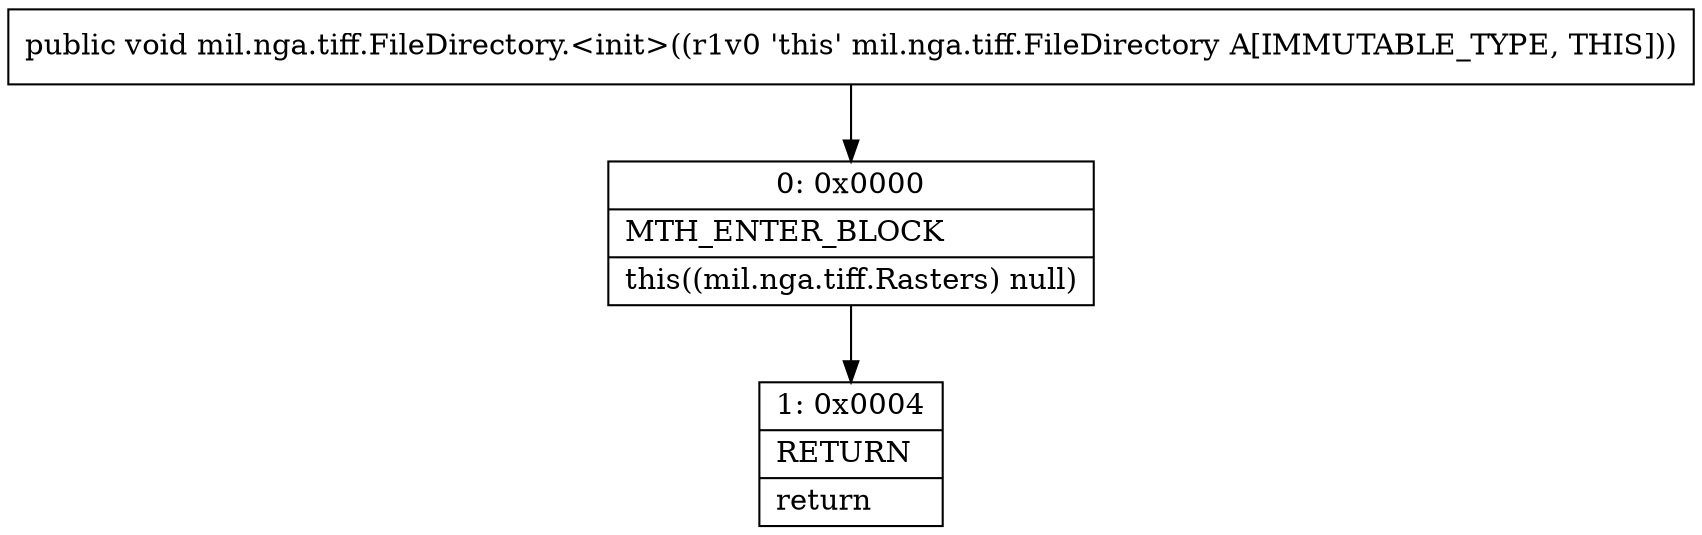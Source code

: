 digraph "CFG formil.nga.tiff.FileDirectory.\<init\>()V" {
Node_0 [shape=record,label="{0\:\ 0x0000|MTH_ENTER_BLOCK\l|this((mil.nga.tiff.Rasters) null)\l}"];
Node_1 [shape=record,label="{1\:\ 0x0004|RETURN\l|return\l}"];
MethodNode[shape=record,label="{public void mil.nga.tiff.FileDirectory.\<init\>((r1v0 'this' mil.nga.tiff.FileDirectory A[IMMUTABLE_TYPE, THIS])) }"];
MethodNode -> Node_0;
Node_0 -> Node_1;
}

